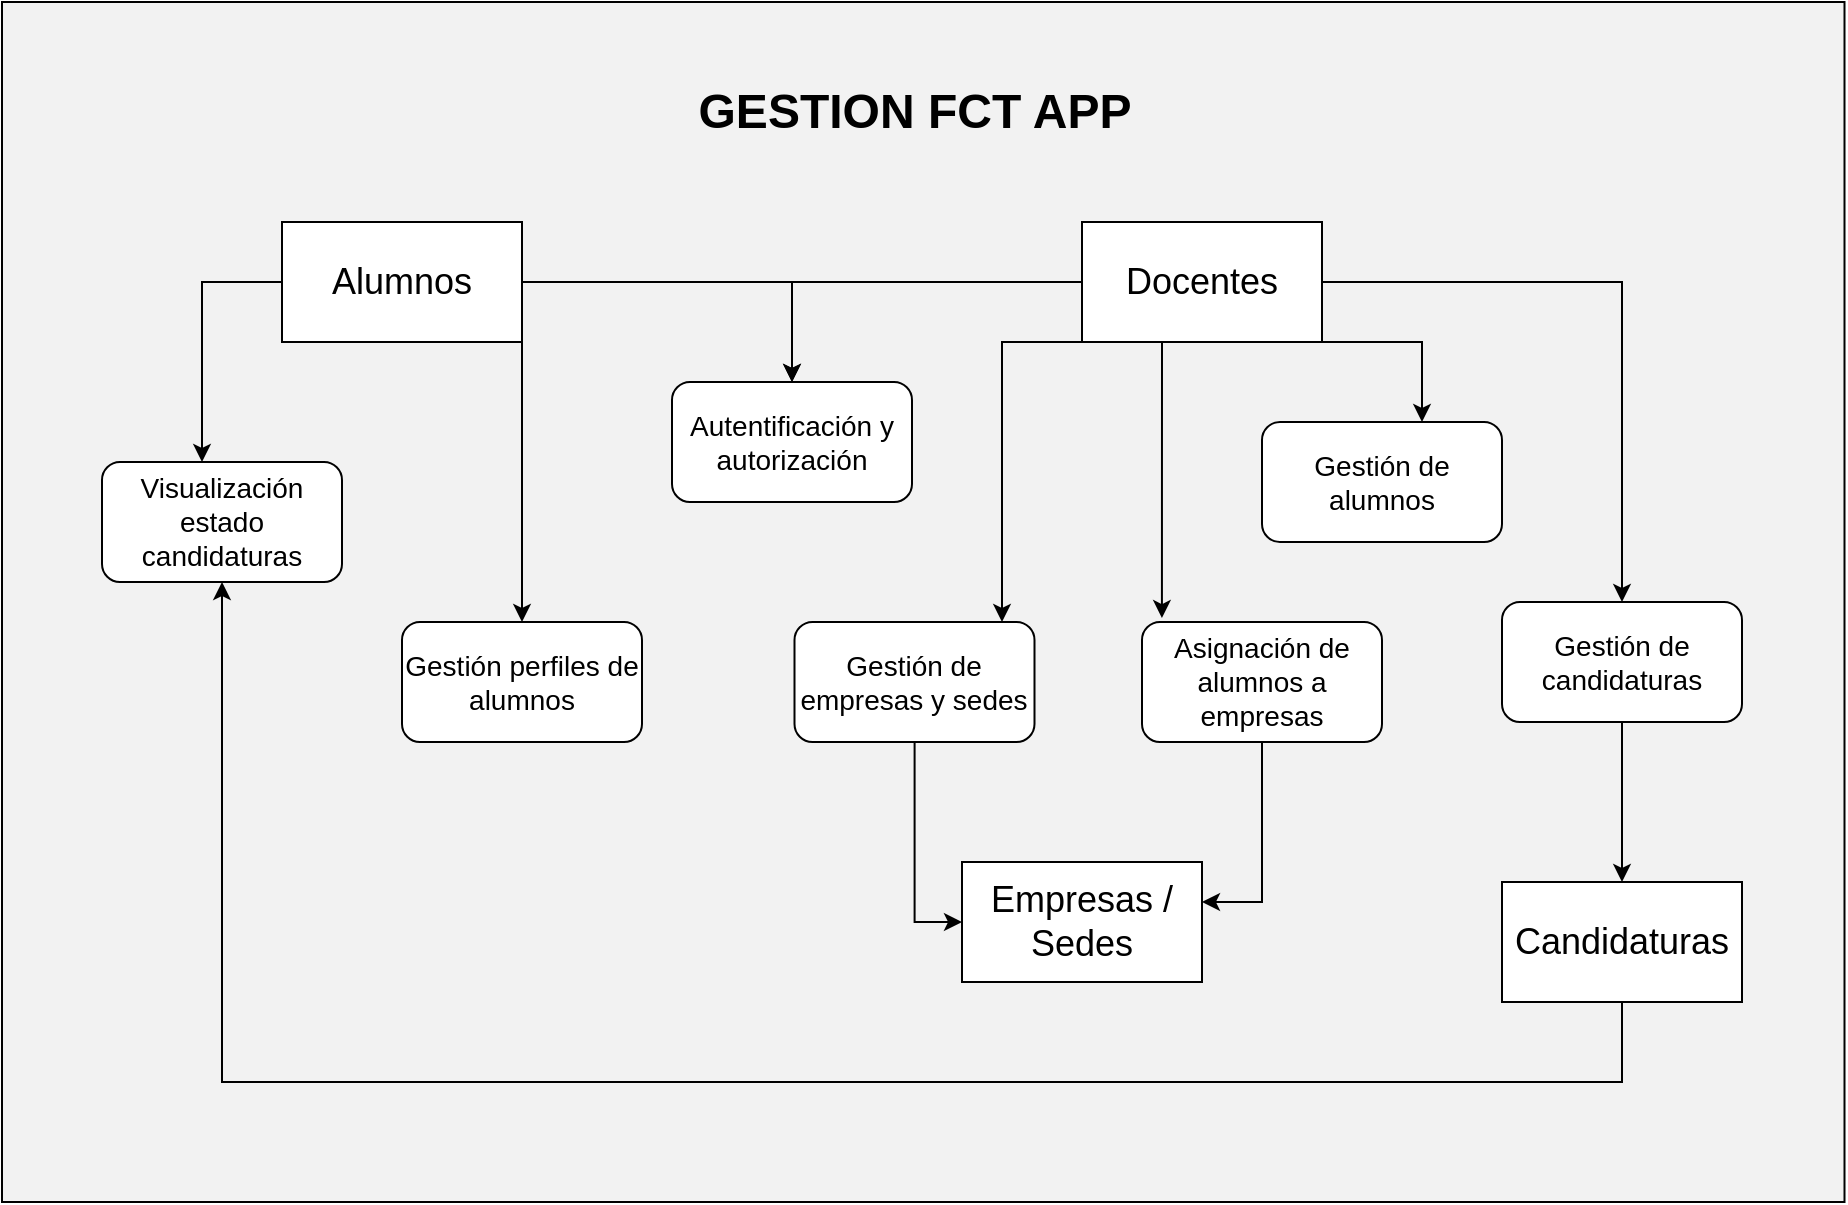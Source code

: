 <mxfile version="21.2.0" type="google">
  <diagram id="C5RBs43oDa-KdzZeNtuy" name="Page-1">
    <mxGraphModel grid="1" page="1" gridSize="10" guides="1" tooltips="1" connect="1" arrows="1" fold="1" pageScale="1" pageWidth="1169" pageHeight="827" math="0" shadow="0">
      <root>
        <mxCell id="WIyWlLk6GJQsqaUBKTNV-0" />
        <mxCell id="WIyWlLk6GJQsqaUBKTNV-1" parent="WIyWlLk6GJQsqaUBKTNV-0" />
        <mxCell id="G1PaOfYrXgS8VWt9ml75-1" value="" style="rounded=0;whiteSpace=wrap;html=1;fillColor=#F2F2F2;" vertex="1" parent="WIyWlLk6GJQsqaUBKTNV-1">
          <mxGeometry x="124" y="70" width="921.25" height="600" as="geometry" />
        </mxCell>
        <mxCell id="G1PaOfYrXgS8VWt9ml75-2" value="&lt;b&gt;&lt;font style=&quot;font-size: 24px;&quot;&gt;GESTION FCT APP&lt;/font&gt;&lt;/b&gt;" style="text;html=1;strokeColor=none;fillColor=none;align=center;verticalAlign=middle;whiteSpace=wrap;rounded=0;" vertex="1" parent="WIyWlLk6GJQsqaUBKTNV-1">
          <mxGeometry x="459" y="110" width="242.5" height="30" as="geometry" />
        </mxCell>
        <mxCell id="G1PaOfYrXgS8VWt9ml75-24" style="edgeStyle=orthogonalEdgeStyle;rounded=0;orthogonalLoop=1;jettySize=auto;html=1;entryX=0;entryY=0.5;entryDx=0;entryDy=0;" edge="1" parent="WIyWlLk6GJQsqaUBKTNV-1" source="G1PaOfYrXgS8VWt9ml75-3" target="G1PaOfYrXgS8VWt9ml75-18">
          <mxGeometry relative="1" as="geometry" />
        </mxCell>
        <mxCell id="G1PaOfYrXgS8VWt9ml75-3" value="&lt;font style=&quot;font-size: 14px;&quot;&gt;Gestión de empresas y sedes&lt;/font&gt;" style="rounded=1;whiteSpace=wrap;html=1;" vertex="1" parent="WIyWlLk6GJQsqaUBKTNV-1">
          <mxGeometry x="520.25" y="380" width="120" height="60" as="geometry" />
        </mxCell>
        <mxCell id="G1PaOfYrXgS8VWt9ml75-4" value="&lt;font style=&quot;font-size: 14px;&quot;&gt;Gestión de alumnos&lt;/font&gt;" style="rounded=1;whiteSpace=wrap;html=1;" vertex="1" parent="WIyWlLk6GJQsqaUBKTNV-1">
          <mxGeometry x="754" y="280" width="120" height="60" as="geometry" />
        </mxCell>
        <mxCell id="G1PaOfYrXgS8VWt9ml75-29" style="edgeStyle=orthogonalEdgeStyle;rounded=0;orthogonalLoop=1;jettySize=auto;html=1;" edge="1" parent="WIyWlLk6GJQsqaUBKTNV-1" source="G1PaOfYrXgS8VWt9ml75-5" target="G1PaOfYrXgS8VWt9ml75-20">
          <mxGeometry relative="1" as="geometry" />
        </mxCell>
        <mxCell id="G1PaOfYrXgS8VWt9ml75-5" value="&lt;font style=&quot;font-size: 14px;&quot;&gt;Gestión de candidaturas&lt;/font&gt;" style="rounded=1;whiteSpace=wrap;html=1;" vertex="1" parent="WIyWlLk6GJQsqaUBKTNV-1">
          <mxGeometry x="874" y="370" width="120" height="60" as="geometry" />
        </mxCell>
        <mxCell id="G1PaOfYrXgS8VWt9ml75-27" style="edgeStyle=orthogonalEdgeStyle;rounded=0;orthogonalLoop=1;jettySize=auto;html=1;" edge="1" parent="WIyWlLk6GJQsqaUBKTNV-1" source="G1PaOfYrXgS8VWt9ml75-6" target="G1PaOfYrXgS8VWt9ml75-18">
          <mxGeometry relative="1" as="geometry">
            <Array as="points">
              <mxPoint x="754" y="520" />
            </Array>
          </mxGeometry>
        </mxCell>
        <mxCell id="G1PaOfYrXgS8VWt9ml75-6" value="&lt;font style=&quot;font-size: 14px;&quot;&gt;Asignación de alumnos a empresas&lt;/font&gt;" style="rounded=1;whiteSpace=wrap;html=1;" vertex="1" parent="WIyWlLk6GJQsqaUBKTNV-1">
          <mxGeometry x="694" y="380" width="120" height="60" as="geometry" />
        </mxCell>
        <mxCell id="G1PaOfYrXgS8VWt9ml75-7" value="&lt;font style=&quot;font-size: 14px;&quot;&gt;Gestión perfiles de alumnos&lt;/font&gt;" style="rounded=1;whiteSpace=wrap;html=1;gradientColor=none;fontSize=14;" vertex="1" parent="WIyWlLk6GJQsqaUBKTNV-1">
          <mxGeometry x="324" y="380" width="120" height="60" as="geometry" />
        </mxCell>
        <mxCell id="G1PaOfYrXgS8VWt9ml75-8" value="&lt;font style=&quot;font-size: 14px;&quot;&gt;Visualización estado candidaturas&lt;/font&gt;" style="rounded=1;whiteSpace=wrap;html=1;" vertex="1" parent="WIyWlLk6GJQsqaUBKTNV-1">
          <mxGeometry x="174" y="300" width="120" height="60" as="geometry" />
        </mxCell>
        <mxCell id="G1PaOfYrXgS8VWt9ml75-9" value="&lt;font style=&quot;font-size: 14px;&quot;&gt;Autentificación y autorización&lt;/font&gt;" style="rounded=1;whiteSpace=wrap;html=1;" vertex="1" parent="WIyWlLk6GJQsqaUBKTNV-1">
          <mxGeometry x="459" y="260" width="120" height="60" as="geometry" />
        </mxCell>
        <mxCell id="G1PaOfYrXgS8VWt9ml75-12" style="edgeStyle=orthogonalEdgeStyle;rounded=0;orthogonalLoop=1;jettySize=auto;html=1;exitX=0.5;exitY=1;exitDx=0;exitDy=0;" edge="1" parent="WIyWlLk6GJQsqaUBKTNV-1" source="G1PaOfYrXgS8VWt9ml75-10" target="G1PaOfYrXgS8VWt9ml75-7">
          <mxGeometry relative="1" as="geometry">
            <Array as="points">
              <mxPoint x="384" y="240" />
            </Array>
          </mxGeometry>
        </mxCell>
        <mxCell id="G1PaOfYrXgS8VWt9ml75-13" style="edgeStyle=orthogonalEdgeStyle;rounded=0;orthogonalLoop=1;jettySize=auto;html=1;" edge="1" parent="WIyWlLk6GJQsqaUBKTNV-1" source="G1PaOfYrXgS8VWt9ml75-10" target="G1PaOfYrXgS8VWt9ml75-9">
          <mxGeometry relative="1" as="geometry" />
        </mxCell>
        <mxCell id="G1PaOfYrXgS8VWt9ml75-26" style="edgeStyle=orthogonalEdgeStyle;rounded=0;orthogonalLoop=1;jettySize=auto;html=1;" edge="1" parent="WIyWlLk6GJQsqaUBKTNV-1" source="G1PaOfYrXgS8VWt9ml75-10" target="G1PaOfYrXgS8VWt9ml75-8">
          <mxGeometry relative="1" as="geometry">
            <Array as="points">
              <mxPoint x="224" y="210" />
            </Array>
          </mxGeometry>
        </mxCell>
        <mxCell id="G1PaOfYrXgS8VWt9ml75-10" value="&lt;font style=&quot;font-size: 18px;&quot;&gt;Alumnos&lt;/font&gt;" style="rounded=0;whiteSpace=wrap;html=1;" vertex="1" parent="WIyWlLk6GJQsqaUBKTNV-1">
          <mxGeometry x="264" y="180" width="120" height="60" as="geometry" />
        </mxCell>
        <mxCell id="G1PaOfYrXgS8VWt9ml75-14" style="edgeStyle=orthogonalEdgeStyle;rounded=0;orthogonalLoop=1;jettySize=auto;html=1;exitX=0.5;exitY=1;exitDx=0;exitDy=0;" edge="1" parent="WIyWlLk6GJQsqaUBKTNV-1" source="G1PaOfYrXgS8VWt9ml75-11" target="G1PaOfYrXgS8VWt9ml75-9">
          <mxGeometry relative="1" as="geometry">
            <Array as="points">
              <mxPoint x="700" y="210" />
              <mxPoint x="519" y="210" />
            </Array>
          </mxGeometry>
        </mxCell>
        <mxCell id="G1PaOfYrXgS8VWt9ml75-15" style="edgeStyle=orthogonalEdgeStyle;rounded=0;orthogonalLoop=1;jettySize=auto;html=1;exitX=0.5;exitY=1;exitDx=0;exitDy=0;" edge="1" parent="WIyWlLk6GJQsqaUBKTNV-1" source="G1PaOfYrXgS8VWt9ml75-11" target="G1PaOfYrXgS8VWt9ml75-4">
          <mxGeometry relative="1" as="geometry">
            <Array as="points">
              <mxPoint x="834" y="240" />
            </Array>
          </mxGeometry>
        </mxCell>
        <mxCell id="G1PaOfYrXgS8VWt9ml75-17" style="edgeStyle=orthogonalEdgeStyle;rounded=0;orthogonalLoop=1;jettySize=auto;html=1;exitX=0.25;exitY=1;exitDx=0;exitDy=0;" edge="1" parent="WIyWlLk6GJQsqaUBKTNV-1" source="G1PaOfYrXgS8VWt9ml75-11" target="G1PaOfYrXgS8VWt9ml75-3">
          <mxGeometry relative="1" as="geometry">
            <Array as="points">
              <mxPoint x="624" y="240" />
            </Array>
          </mxGeometry>
        </mxCell>
        <mxCell id="G1PaOfYrXgS8VWt9ml75-22" style="edgeStyle=orthogonalEdgeStyle;rounded=0;orthogonalLoop=1;jettySize=auto;html=1;exitX=1;exitY=0.5;exitDx=0;exitDy=0;" edge="1" parent="WIyWlLk6GJQsqaUBKTNV-1" source="G1PaOfYrXgS8VWt9ml75-11" target="G1PaOfYrXgS8VWt9ml75-5">
          <mxGeometry relative="1" as="geometry" />
        </mxCell>
        <mxCell id="G1PaOfYrXgS8VWt9ml75-23" style="edgeStyle=orthogonalEdgeStyle;rounded=0;orthogonalLoop=1;jettySize=auto;html=1;exitX=0.25;exitY=1;exitDx=0;exitDy=0;entryX=0.083;entryY=-0.033;entryDx=0;entryDy=0;entryPerimeter=0;" edge="1" parent="WIyWlLk6GJQsqaUBKTNV-1" source="G1PaOfYrXgS8VWt9ml75-11" target="G1PaOfYrXgS8VWt9ml75-6">
          <mxGeometry relative="1" as="geometry">
            <Array as="points">
              <mxPoint x="704" y="240" />
            </Array>
          </mxGeometry>
        </mxCell>
        <mxCell id="G1PaOfYrXgS8VWt9ml75-11" value="&lt;span style=&quot;font-size: 18px;&quot;&gt;Docentes&lt;/span&gt;" style="rounded=0;whiteSpace=wrap;html=1;" vertex="1" parent="WIyWlLk6GJQsqaUBKTNV-1">
          <mxGeometry x="664" y="180" width="120" height="60" as="geometry" />
        </mxCell>
        <mxCell id="G1PaOfYrXgS8VWt9ml75-18" value="&lt;font style=&quot;font-size: 18px;&quot;&gt;Empresas / Sedes&lt;/font&gt;" style="rounded=0;whiteSpace=wrap;html=1;" vertex="1" parent="WIyWlLk6GJQsqaUBKTNV-1">
          <mxGeometry x="604" y="500" width="120" height="60" as="geometry" />
        </mxCell>
        <mxCell id="G1PaOfYrXgS8VWt9ml75-28" style="edgeStyle=orthogonalEdgeStyle;rounded=0;orthogonalLoop=1;jettySize=auto;html=1;" edge="1" parent="WIyWlLk6GJQsqaUBKTNV-1" source="G1PaOfYrXgS8VWt9ml75-20" target="G1PaOfYrXgS8VWt9ml75-8">
          <mxGeometry relative="1" as="geometry">
            <Array as="points">
              <mxPoint x="934" y="610" />
              <mxPoint x="234" y="610" />
            </Array>
          </mxGeometry>
        </mxCell>
        <mxCell id="G1PaOfYrXgS8VWt9ml75-20" value="&lt;font style=&quot;font-size: 18px;&quot;&gt;Candidaturas&lt;/font&gt;" style="rounded=0;whiteSpace=wrap;html=1;" vertex="1" parent="WIyWlLk6GJQsqaUBKTNV-1">
          <mxGeometry x="874" y="510" width="120" height="60" as="geometry" />
        </mxCell>
      </root>
    </mxGraphModel>
  </diagram>
</mxfile>
